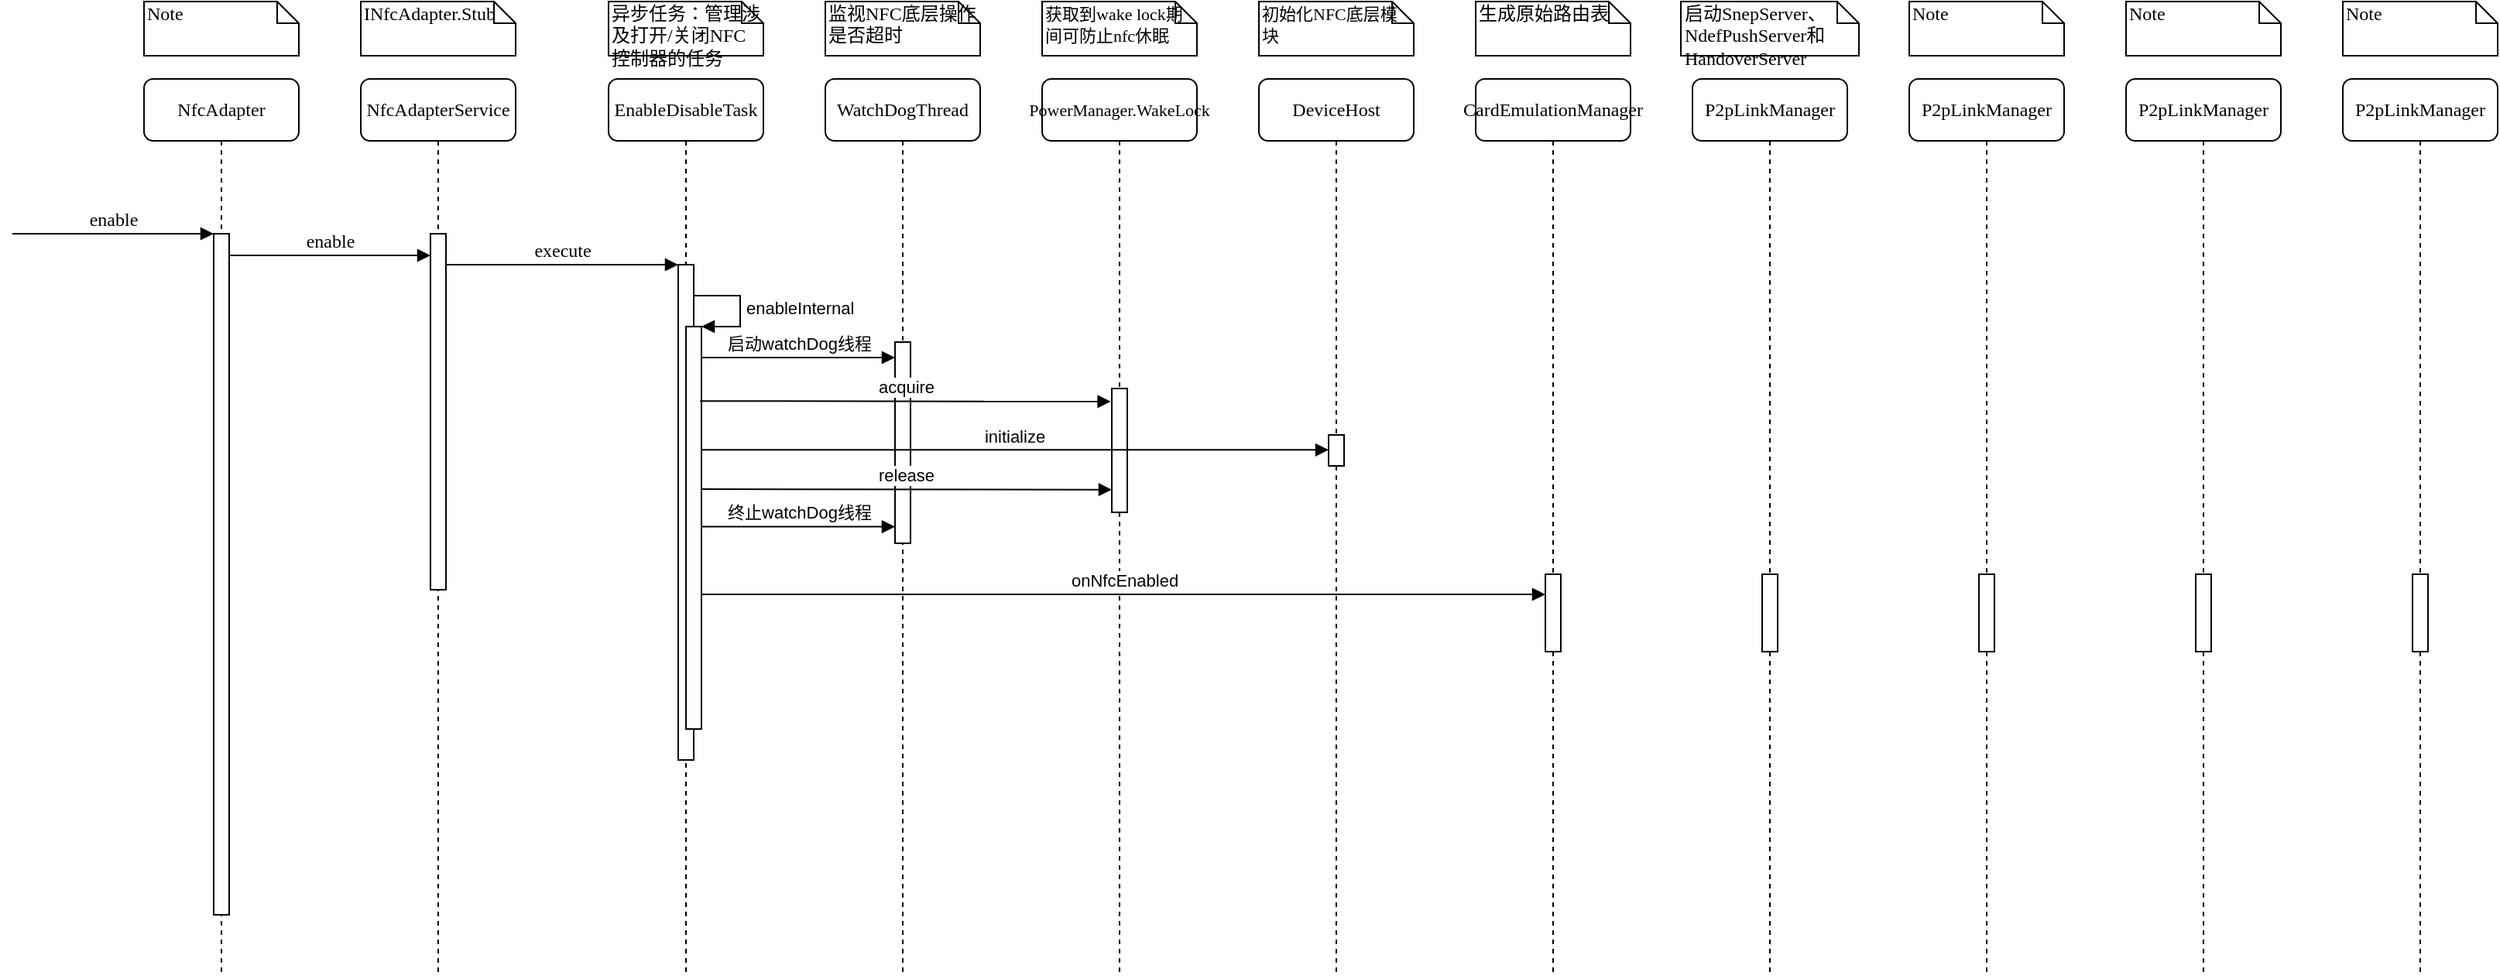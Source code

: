 <mxfile version="16.6.4" type="github">
  <diagram name="Page-1" id="13e1069c-82ec-6db2-03f1-153e76fe0fe0">
    <mxGraphModel dx="1038" dy="519" grid="1" gridSize="10" guides="1" tooltips="1" connect="1" arrows="1" fold="1" page="1" pageScale="1" pageWidth="1100" pageHeight="850" background="none" math="0" shadow="0">
      <root>
        <mxCell id="0" />
        <mxCell id="1" parent="0" />
        <mxCell id="-loWOBMDPaf_zWbP4MA2-8" value="&lt;span style=&quot;font-size: 11px ; text-align: left&quot;&gt;PowerManager.WakeLock&lt;/span&gt;" style="shape=umlLifeline;perimeter=lifelinePerimeter;whiteSpace=wrap;html=1;container=1;collapsible=0;recursiveResize=0;outlineConnect=0;rounded=1;shadow=0;comic=0;labelBackgroundColor=none;strokeWidth=1;fontFamily=Verdana;fontSize=12;align=center;" vertex="1" parent="1">
          <mxGeometry x="680" y="80" width="100" height="580" as="geometry" />
        </mxCell>
        <mxCell id="-loWOBMDPaf_zWbP4MA2-15" value="" style="html=1;points=[];perimeter=orthogonalPerimeter;rounded=0;shadow=0;comic=0;labelBackgroundColor=none;strokeWidth=1;fontFamily=Verdana;fontSize=12;align=center;" vertex="1" parent="1">
          <mxGeometry x="725" y="280" width="10" height="80" as="geometry" />
        </mxCell>
        <mxCell id="-loWOBMDPaf_zWbP4MA2-1" value="NfcAdapterService" style="shape=umlLifeline;perimeter=lifelinePerimeter;whiteSpace=wrap;html=1;container=1;collapsible=0;recursiveResize=0;outlineConnect=0;rounded=1;shadow=0;comic=0;labelBackgroundColor=none;strokeWidth=1;fontFamily=Verdana;fontSize=12;align=center;" vertex="1" parent="1">
          <mxGeometry x="240" y="80" width="100" height="580" as="geometry" />
        </mxCell>
        <mxCell id="-loWOBMDPaf_zWbP4MA2-2" value="" style="html=1;points=[];perimeter=orthogonalPerimeter;rounded=0;shadow=0;comic=0;labelBackgroundColor=none;strokeWidth=1;fontFamily=Verdana;fontSize=12;align=center;" vertex="1" parent="-loWOBMDPaf_zWbP4MA2-1">
          <mxGeometry x="45" y="100" width="10" height="230" as="geometry" />
        </mxCell>
        <mxCell id="-loWOBMDPaf_zWbP4MA2-3" value="EnableDisableTask" style="shape=umlLifeline;perimeter=lifelinePerimeter;whiteSpace=wrap;html=1;container=1;collapsible=0;recursiveResize=0;outlineConnect=0;rounded=1;shadow=0;comic=0;labelBackgroundColor=none;strokeWidth=1;fontFamily=Verdana;fontSize=12;align=center;" vertex="1" parent="1">
          <mxGeometry x="400" y="80" width="100" height="580" as="geometry" />
        </mxCell>
        <mxCell id="-loWOBMDPaf_zWbP4MA2-4" value="" style="html=1;points=[];perimeter=orthogonalPerimeter;rounded=0;shadow=0;comic=0;labelBackgroundColor=none;strokeWidth=1;fontFamily=Verdana;fontSize=12;align=center;" vertex="1" parent="-loWOBMDPaf_zWbP4MA2-3">
          <mxGeometry x="45" y="120" width="10" height="320" as="geometry" />
        </mxCell>
        <mxCell id="-loWOBMDPaf_zWbP4MA2-5" value="" style="html=1;points=[];perimeter=orthogonalPerimeter;" vertex="1" parent="-loWOBMDPaf_zWbP4MA2-3">
          <mxGeometry x="50" y="160" width="10" height="260" as="geometry" />
        </mxCell>
        <mxCell id="-loWOBMDPaf_zWbP4MA2-6" value="enableInternal" style="edgeStyle=orthogonalEdgeStyle;html=1;align=left;spacingLeft=2;endArrow=block;rounded=0;entryX=1;entryY=0;" edge="1" parent="-loWOBMDPaf_zWbP4MA2-3" target="-loWOBMDPaf_zWbP4MA2-5">
          <mxGeometry relative="1" as="geometry">
            <mxPoint x="55" y="140" as="sourcePoint" />
            <Array as="points">
              <mxPoint x="85" y="140" />
            </Array>
          </mxGeometry>
        </mxCell>
        <mxCell id="-loWOBMDPaf_zWbP4MA2-40" value="启动watchDog线程" style="html=1;verticalAlign=bottom;endArrow=block;rounded=0;" edge="1" parent="-loWOBMDPaf_zWbP4MA2-3" target="-loWOBMDPaf_zWbP4MA2-14">
          <mxGeometry width="80" relative="1" as="geometry">
            <mxPoint x="60" y="180" as="sourcePoint" />
            <mxPoint x="180" y="180" as="targetPoint" />
          </mxGeometry>
        </mxCell>
        <mxCell id="-loWOBMDPaf_zWbP4MA2-7" value="WatchDogThread" style="shape=umlLifeline;perimeter=lifelinePerimeter;whiteSpace=wrap;html=1;container=1;collapsible=0;recursiveResize=0;outlineConnect=0;rounded=1;shadow=0;comic=0;labelBackgroundColor=none;strokeWidth=1;fontFamily=Verdana;fontSize=12;align=center;" vertex="1" parent="1">
          <mxGeometry x="540" y="80" width="100" height="580" as="geometry" />
        </mxCell>
        <mxCell id="-loWOBMDPaf_zWbP4MA2-9" value="DeviceHost" style="shape=umlLifeline;perimeter=lifelinePerimeter;whiteSpace=wrap;html=1;container=1;collapsible=0;recursiveResize=0;outlineConnect=0;rounded=1;shadow=0;comic=0;labelBackgroundColor=none;strokeWidth=1;fontFamily=Verdana;fontSize=12;align=center;" vertex="1" parent="1">
          <mxGeometry x="820" y="80" width="100" height="580" as="geometry" />
        </mxCell>
        <mxCell id="-loWOBMDPaf_zWbP4MA2-43" value="" style="html=1;points=[];perimeter=orthogonalPerimeter;rounded=0;shadow=0;comic=0;labelBackgroundColor=none;strokeWidth=1;fontFamily=Verdana;fontSize=12;align=center;" vertex="1" parent="-loWOBMDPaf_zWbP4MA2-9">
          <mxGeometry x="45" y="230" width="10" height="20" as="geometry" />
        </mxCell>
        <mxCell id="-loWOBMDPaf_zWbP4MA2-10" value="CardEmulationManager" style="shape=umlLifeline;perimeter=lifelinePerimeter;whiteSpace=wrap;html=1;container=1;collapsible=0;recursiveResize=0;outlineConnect=0;rounded=1;shadow=0;comic=0;labelBackgroundColor=none;strokeWidth=1;fontFamily=Verdana;fontSize=12;align=center;" vertex="1" parent="1">
          <mxGeometry x="960" y="80" width="100" height="580" as="geometry" />
        </mxCell>
        <mxCell id="-loWOBMDPaf_zWbP4MA2-49" value="" style="html=1;points=[];perimeter=orthogonalPerimeter;rounded=0;shadow=0;comic=0;labelBackgroundColor=none;strokeWidth=1;fontFamily=Verdana;fontSize=12;align=center;" vertex="1" parent="-loWOBMDPaf_zWbP4MA2-10">
          <mxGeometry x="45" y="320" width="10" height="50" as="geometry" />
        </mxCell>
        <mxCell id="-loWOBMDPaf_zWbP4MA2-11" value="NfcAdapter" style="shape=umlLifeline;perimeter=lifelinePerimeter;whiteSpace=wrap;html=1;container=1;collapsible=0;recursiveResize=0;outlineConnect=0;rounded=1;shadow=0;comic=0;labelBackgroundColor=none;strokeWidth=1;fontFamily=Verdana;fontSize=12;align=center;" vertex="1" parent="1">
          <mxGeometry x="100" y="80" width="100" height="580" as="geometry" />
        </mxCell>
        <mxCell id="-loWOBMDPaf_zWbP4MA2-12" value="" style="html=1;points=[];perimeter=orthogonalPerimeter;rounded=0;shadow=0;comic=0;labelBackgroundColor=none;strokeWidth=1;fontFamily=Verdana;fontSize=12;align=center;" vertex="1" parent="-loWOBMDPaf_zWbP4MA2-11">
          <mxGeometry x="45" y="100" width="10" height="440" as="geometry" />
        </mxCell>
        <mxCell id="-loWOBMDPaf_zWbP4MA2-13" value="enable" style="html=1;verticalAlign=bottom;endArrow=block;entryX=0;entryY=0;labelBackgroundColor=none;fontFamily=Verdana;fontSize=12;edgeStyle=elbowEdgeStyle;elbow=vertical;" edge="1" parent="-loWOBMDPaf_zWbP4MA2-11">
          <mxGeometry relative="1" as="geometry">
            <mxPoint x="-85" y="100" as="sourcePoint" />
            <mxPoint x="45" y="100" as="targetPoint" />
          </mxGeometry>
        </mxCell>
        <mxCell id="-loWOBMDPaf_zWbP4MA2-14" value="" style="html=1;points=[];perimeter=orthogonalPerimeter;rounded=0;shadow=0;comic=0;labelBackgroundColor=none;strokeWidth=1;fontFamily=Verdana;fontSize=12;align=center;" vertex="1" parent="1">
          <mxGeometry x="585" y="250" width="10" height="130" as="geometry" />
        </mxCell>
        <mxCell id="-loWOBMDPaf_zWbP4MA2-26" value="enable" style="html=1;verticalAlign=bottom;endArrow=block;entryX=0;entryY=0;labelBackgroundColor=none;fontFamily=Verdana;fontSize=12;edgeStyle=elbowEdgeStyle;elbow=vertical;" edge="1" parent="1">
          <mxGeometry relative="1" as="geometry">
            <mxPoint x="155" y="194" as="sourcePoint" />
            <mxPoint x="285" y="194" as="targetPoint" />
          </mxGeometry>
        </mxCell>
        <mxCell id="-loWOBMDPaf_zWbP4MA2-27" value="execute" style="html=1;verticalAlign=bottom;endArrow=block;entryX=0;entryY=0;labelBackgroundColor=none;fontFamily=Verdana;fontSize=12;edgeStyle=elbowEdgeStyle;elbow=vertical;" edge="1" parent="1" source="-loWOBMDPaf_zWbP4MA2-2" target="-loWOBMDPaf_zWbP4MA2-4">
          <mxGeometry relative="1" as="geometry">
            <mxPoint x="370" y="200" as="sourcePoint" />
          </mxGeometry>
        </mxCell>
        <mxCell id="-loWOBMDPaf_zWbP4MA2-33" value="Note" style="shape=note;whiteSpace=wrap;html=1;size=14;verticalAlign=top;align=left;spacingTop=-6;rounded=0;shadow=0;comic=0;labelBackgroundColor=none;strokeWidth=1;fontFamily=Verdana;fontSize=12" vertex="1" parent="1">
          <mxGeometry x="100" y="30" width="100" height="35" as="geometry" />
        </mxCell>
        <mxCell id="-loWOBMDPaf_zWbP4MA2-34" value="INfcAdapter.Stub" style="shape=note;whiteSpace=wrap;html=1;size=14;verticalAlign=top;align=left;spacingTop=-6;rounded=0;shadow=0;comic=0;labelBackgroundColor=none;strokeWidth=1;fontFamily=Verdana;fontSize=12" vertex="1" parent="1">
          <mxGeometry x="240" y="30" width="100" height="35" as="geometry" />
        </mxCell>
        <mxCell id="-loWOBMDPaf_zWbP4MA2-35" value="异步任务：管理涉及打开/关闭NFC控制器的任务" style="shape=note;whiteSpace=wrap;html=1;size=14;verticalAlign=top;align=left;spacingTop=-6;rounded=0;shadow=0;comic=0;labelBackgroundColor=none;strokeWidth=1;fontFamily=Verdana;fontSize=12" vertex="1" parent="1">
          <mxGeometry x="400" y="30" width="100" height="35" as="geometry" />
        </mxCell>
        <mxCell id="-loWOBMDPaf_zWbP4MA2-36" value="监视NFC底层操作是否超时" style="shape=note;whiteSpace=wrap;html=1;size=14;verticalAlign=top;align=left;spacingTop=-6;rounded=0;shadow=0;comic=0;labelBackgroundColor=none;strokeWidth=1;fontFamily=Verdana;fontSize=12" vertex="1" parent="1">
          <mxGeometry x="540" y="30" width="100" height="35" as="geometry" />
        </mxCell>
        <mxCell id="-loWOBMDPaf_zWbP4MA2-38" value="&lt;span style=&quot;font-size: 11px&quot;&gt;初始化NFC底层模块&lt;/span&gt;" style="shape=note;whiteSpace=wrap;html=1;size=14;verticalAlign=top;align=left;spacingTop=-6;rounded=0;shadow=0;comic=0;labelBackgroundColor=none;strokeWidth=1;fontFamily=Verdana;fontSize=12" vertex="1" parent="1">
          <mxGeometry x="820" y="30" width="100" height="35" as="geometry" />
        </mxCell>
        <mxCell id="-loWOBMDPaf_zWbP4MA2-41" value="acquire" style="html=1;verticalAlign=bottom;endArrow=block;rounded=0;entryX=-0.071;entryY=0.281;entryDx=0;entryDy=0;entryPerimeter=0;exitX=0.914;exitY=0.476;exitDx=0;exitDy=0;exitPerimeter=0;" edge="1" parent="1">
          <mxGeometry width="80" relative="1" as="geometry">
            <mxPoint x="459.14" y="288.08" as="sourcePoint" />
            <mxPoint x="724.29" y="288.43" as="targetPoint" />
          </mxGeometry>
        </mxCell>
        <mxCell id="-loWOBMDPaf_zWbP4MA2-42" value="&lt;span style=&quot;font-size: 11px&quot;&gt;获取到wake lock期间可防止nfc休眠&lt;/span&gt;" style="shape=note;whiteSpace=wrap;html=1;size=14;verticalAlign=top;align=left;spacingTop=-6;rounded=0;shadow=0;comic=0;labelBackgroundColor=none;strokeWidth=1;fontFamily=Verdana;fontSize=12" vertex="1" parent="1">
          <mxGeometry x="680" y="30" width="100" height="35" as="geometry" />
        </mxCell>
        <mxCell id="-loWOBMDPaf_zWbP4MA2-46" value="release" style="html=1;verticalAlign=bottom;endArrow=block;rounded=0;entryX=-0.071;entryY=0.281;entryDx=0;entryDy=0;entryPerimeter=0;exitX=0.914;exitY=0.476;exitDx=0;exitDy=0;exitPerimeter=0;" edge="1" parent="1">
          <mxGeometry width="80" relative="1" as="geometry">
            <mxPoint x="459.85" y="345.0" as="sourcePoint" />
            <mxPoint x="725" y="345.35" as="targetPoint" />
          </mxGeometry>
        </mxCell>
        <mxCell id="-loWOBMDPaf_zWbP4MA2-47" value="initialize" style="html=1;verticalAlign=bottom;endArrow=block;rounded=0;exitX=0.914;exitY=0.476;exitDx=0;exitDy=0;exitPerimeter=0;" edge="1" parent="1" target="-loWOBMDPaf_zWbP4MA2-43">
          <mxGeometry width="80" relative="1" as="geometry">
            <mxPoint x="459.85" y="319.66" as="sourcePoint" />
            <mxPoint x="725" y="320.01" as="targetPoint" />
          </mxGeometry>
        </mxCell>
        <mxCell id="-loWOBMDPaf_zWbP4MA2-48" value="终止watchDog线程" style="html=1;verticalAlign=bottom;endArrow=block;rounded=0;" edge="1" parent="1">
          <mxGeometry width="80" relative="1" as="geometry">
            <mxPoint x="460" y="369.31" as="sourcePoint" />
            <mxPoint x="585" y="369.31" as="targetPoint" />
          </mxGeometry>
        </mxCell>
        <mxCell id="-loWOBMDPaf_zWbP4MA2-50" value="onNfcEnabled" style="html=1;verticalAlign=bottom;endArrow=block;rounded=0;" edge="1" parent="1">
          <mxGeometry width="80" relative="1" as="geometry">
            <mxPoint x="460" y="413" as="sourcePoint" />
            <mxPoint x="1005" y="413" as="targetPoint" />
          </mxGeometry>
        </mxCell>
        <mxCell id="-loWOBMDPaf_zWbP4MA2-51" value="P2pLinkManager" style="shape=umlLifeline;perimeter=lifelinePerimeter;whiteSpace=wrap;html=1;container=1;collapsible=0;recursiveResize=0;outlineConnect=0;rounded=1;shadow=0;comic=0;labelBackgroundColor=none;strokeWidth=1;fontFamily=Verdana;fontSize=12;align=center;" vertex="1" parent="1">
          <mxGeometry x="1100" y="80" width="100" height="580" as="geometry" />
        </mxCell>
        <mxCell id="-loWOBMDPaf_zWbP4MA2-52" value="" style="html=1;points=[];perimeter=orthogonalPerimeter;rounded=0;shadow=0;comic=0;labelBackgroundColor=none;strokeWidth=1;fontFamily=Verdana;fontSize=12;align=center;" vertex="1" parent="-loWOBMDPaf_zWbP4MA2-51">
          <mxGeometry x="45" y="320" width="10" height="50" as="geometry" />
        </mxCell>
        <mxCell id="-loWOBMDPaf_zWbP4MA2-54" value="P2pLinkManager" style="shape=umlLifeline;perimeter=lifelinePerimeter;whiteSpace=wrap;html=1;container=1;collapsible=0;recursiveResize=0;outlineConnect=0;rounded=1;shadow=0;comic=0;labelBackgroundColor=none;strokeWidth=1;fontFamily=Verdana;fontSize=12;align=center;" vertex="1" parent="1">
          <mxGeometry x="1240" y="80" width="100" height="580" as="geometry" />
        </mxCell>
        <mxCell id="-loWOBMDPaf_zWbP4MA2-55" value="" style="html=1;points=[];perimeter=orthogonalPerimeter;rounded=0;shadow=0;comic=0;labelBackgroundColor=none;strokeWidth=1;fontFamily=Verdana;fontSize=12;align=center;" vertex="1" parent="-loWOBMDPaf_zWbP4MA2-54">
          <mxGeometry x="45" y="320" width="10" height="50" as="geometry" />
        </mxCell>
        <mxCell id="-loWOBMDPaf_zWbP4MA2-56" value="Note" style="shape=note;whiteSpace=wrap;html=1;size=14;verticalAlign=top;align=left;spacingTop=-6;rounded=0;shadow=0;comic=0;labelBackgroundColor=none;strokeWidth=1;fontFamily=Verdana;fontSize=12" vertex="1" parent="1">
          <mxGeometry x="1240" y="30" width="100" height="35" as="geometry" />
        </mxCell>
        <mxCell id="-loWOBMDPaf_zWbP4MA2-57" value="P2pLinkManager" style="shape=umlLifeline;perimeter=lifelinePerimeter;whiteSpace=wrap;html=1;container=1;collapsible=0;recursiveResize=0;outlineConnect=0;rounded=1;shadow=0;comic=0;labelBackgroundColor=none;strokeWidth=1;fontFamily=Verdana;fontSize=12;align=center;" vertex="1" parent="1">
          <mxGeometry x="1380" y="80" width="100" height="580" as="geometry" />
        </mxCell>
        <mxCell id="-loWOBMDPaf_zWbP4MA2-58" value="" style="html=1;points=[];perimeter=orthogonalPerimeter;rounded=0;shadow=0;comic=0;labelBackgroundColor=none;strokeWidth=1;fontFamily=Verdana;fontSize=12;align=center;" vertex="1" parent="-loWOBMDPaf_zWbP4MA2-57">
          <mxGeometry x="45" y="320" width="10" height="50" as="geometry" />
        </mxCell>
        <mxCell id="-loWOBMDPaf_zWbP4MA2-59" value="Note" style="shape=note;whiteSpace=wrap;html=1;size=14;verticalAlign=top;align=left;spacingTop=-6;rounded=0;shadow=0;comic=0;labelBackgroundColor=none;strokeWidth=1;fontFamily=Verdana;fontSize=12" vertex="1" parent="1">
          <mxGeometry x="1380" y="30" width="100" height="35" as="geometry" />
        </mxCell>
        <mxCell id="-loWOBMDPaf_zWbP4MA2-60" value="P2pLinkManager" style="shape=umlLifeline;perimeter=lifelinePerimeter;whiteSpace=wrap;html=1;container=1;collapsible=0;recursiveResize=0;outlineConnect=0;rounded=1;shadow=0;comic=0;labelBackgroundColor=none;strokeWidth=1;fontFamily=Verdana;fontSize=12;align=center;" vertex="1" parent="1">
          <mxGeometry x="1520" y="80" width="100" height="580" as="geometry" />
        </mxCell>
        <mxCell id="-loWOBMDPaf_zWbP4MA2-61" value="" style="html=1;points=[];perimeter=orthogonalPerimeter;rounded=0;shadow=0;comic=0;labelBackgroundColor=none;strokeWidth=1;fontFamily=Verdana;fontSize=12;align=center;" vertex="1" parent="-loWOBMDPaf_zWbP4MA2-60">
          <mxGeometry x="45" y="320" width="10" height="50" as="geometry" />
        </mxCell>
        <mxCell id="-loWOBMDPaf_zWbP4MA2-62" value="Note" style="shape=note;whiteSpace=wrap;html=1;size=14;verticalAlign=top;align=left;spacingTop=-6;rounded=0;shadow=0;comic=0;labelBackgroundColor=none;strokeWidth=1;fontFamily=Verdana;fontSize=12" vertex="1" parent="1">
          <mxGeometry x="1520" y="30" width="100" height="35" as="geometry" />
        </mxCell>
        <mxCell id="-loWOBMDPaf_zWbP4MA2-63" value="启动SnepServer、NdefPushServer和HandoverServer" style="shape=note;whiteSpace=wrap;html=1;size=14;verticalAlign=top;align=left;spacingTop=-6;rounded=0;shadow=0;comic=0;labelBackgroundColor=none;strokeWidth=1;fontFamily=Verdana;fontSize=12" vertex="1" parent="1">
          <mxGeometry x="1092.5" y="30" width="115" height="35" as="geometry" />
        </mxCell>
        <mxCell id="-loWOBMDPaf_zWbP4MA2-64" value="生成原始路由表" style="shape=note;whiteSpace=wrap;html=1;size=14;verticalAlign=top;align=left;spacingTop=-6;rounded=0;shadow=0;comic=0;labelBackgroundColor=none;strokeWidth=1;fontFamily=Verdana;fontSize=12" vertex="1" parent="1">
          <mxGeometry x="960" y="30" width="100" height="35" as="geometry" />
        </mxCell>
      </root>
    </mxGraphModel>
  </diagram>
</mxfile>
